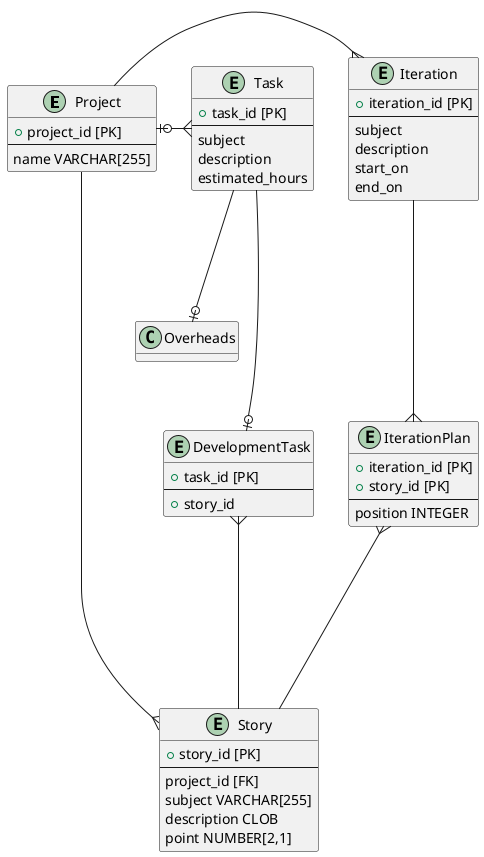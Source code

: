 @startuml
hide methods
hide stereotypes

entity Project {
  + project_id [PK]
  --
  name VARCHAR[255]
}

entity Story {
  + story_id [PK]
  --
  project_id [FK]
  subject VARCHAR[255]
  description CLOB
  point NUMBER[2,1]
}
entity Task {
  + task_id [PK]
  --
  subject
  description
  estimated_hours
}

entity IterationPlan {
  + iteration_id [PK]
  + story_id [PK]
  --
  position INTEGER
}

entity Iteration {
  + iteration_id [PK]
  --
  subject
  description
  start_on
  end_on
}

entity DevelopmentTask {
  + task_id [PK]
  --
  + story_id
}

Project --right--{ Iteration
Project ----{ Story
Iteration ----{ IterationPlan
IterationPlan }---- Story
Project |o--right--{ Task
Task ---o| DevelopmentTask
Task ---o| Overheads
DevelopmentTask }---- Story
@enduml
